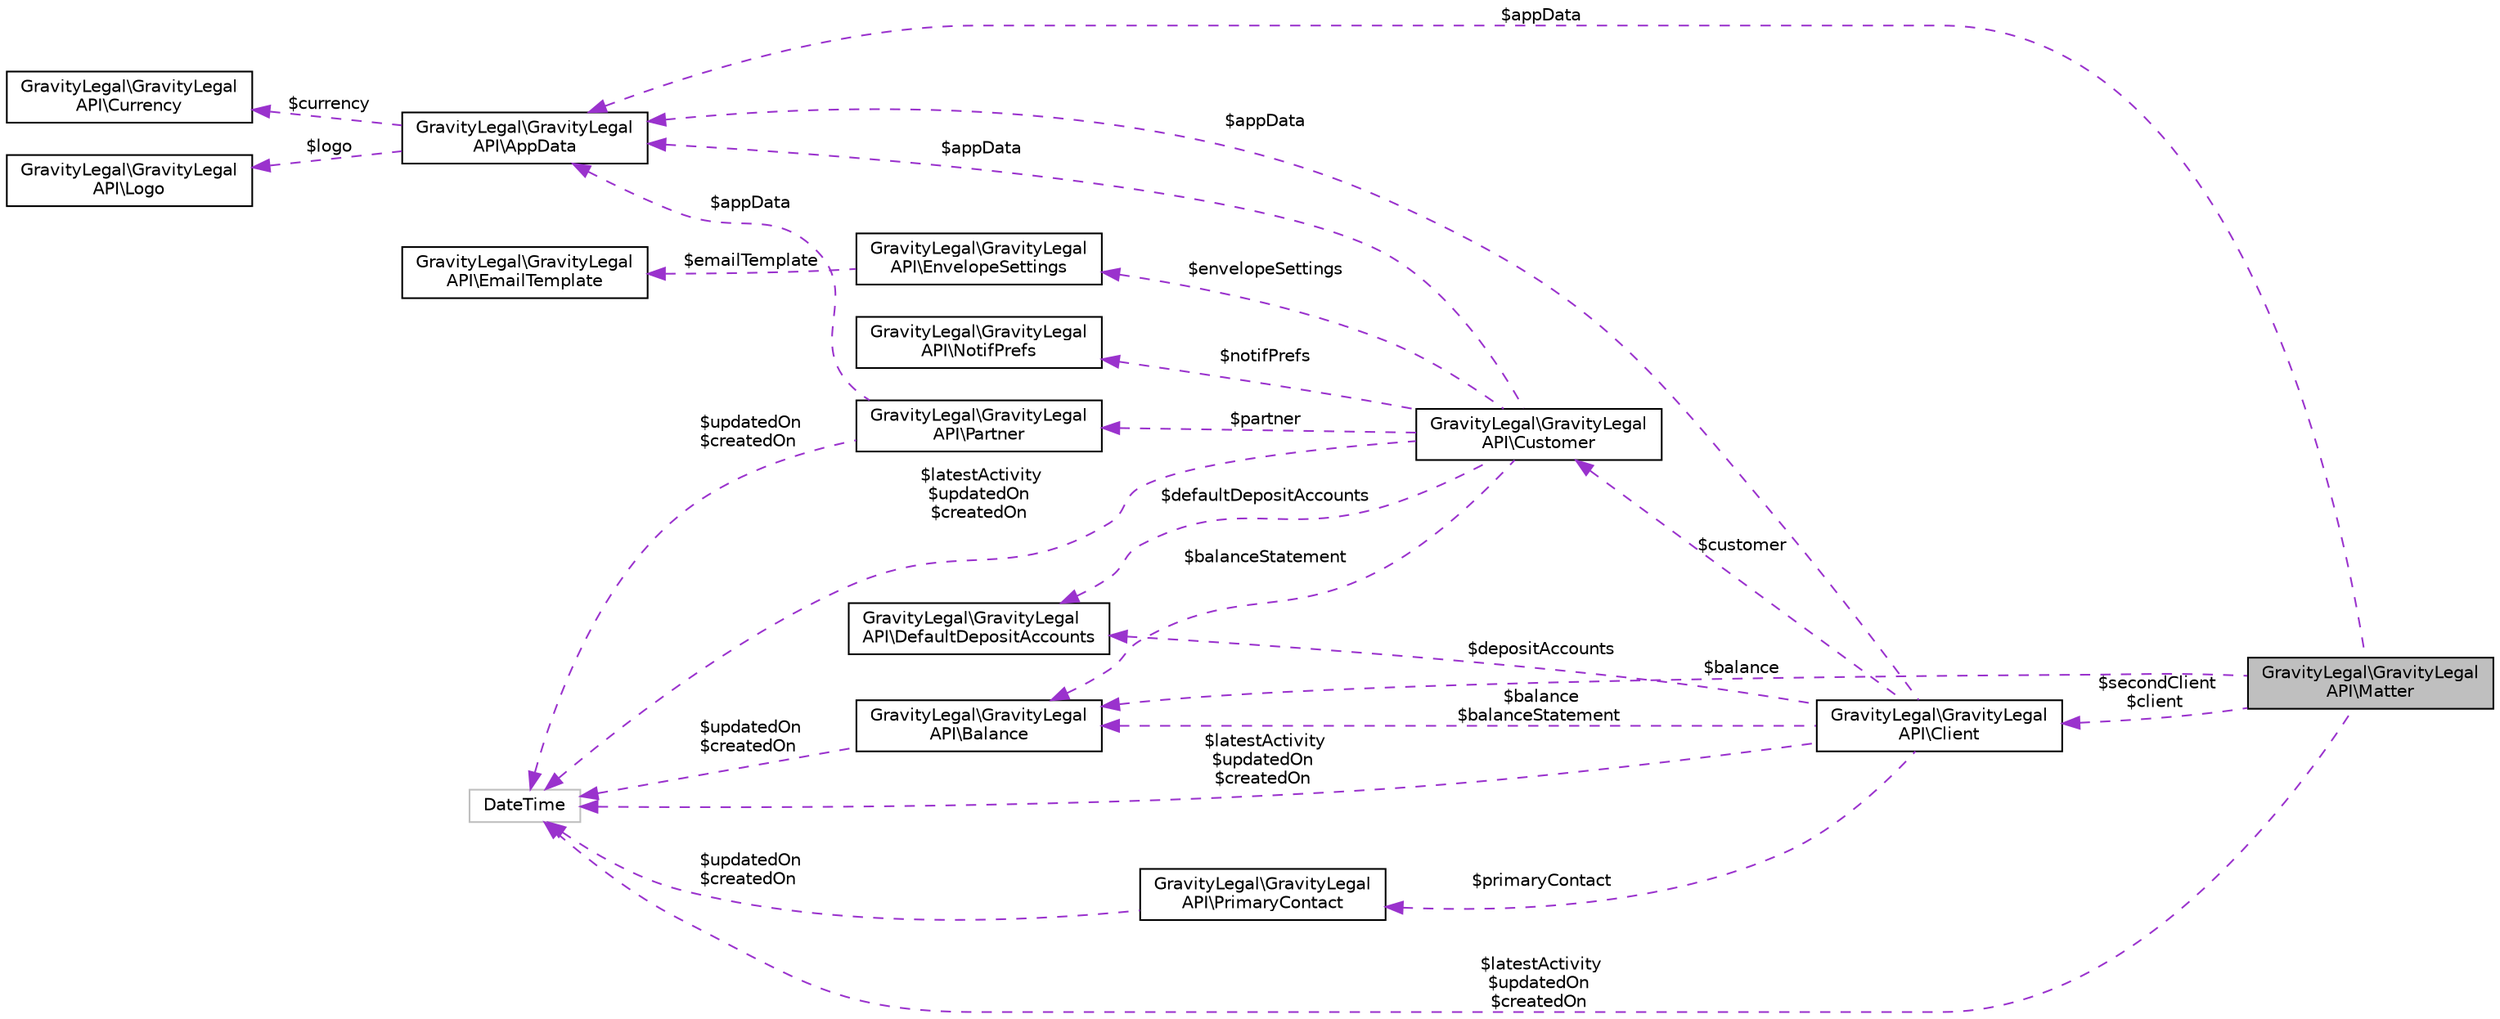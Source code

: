 digraph "GravityLegal\GravityLegalAPI\Matter"
{
 // LATEX_PDF_SIZE
  edge [fontname="Helvetica",fontsize="10",labelfontname="Helvetica",labelfontsize="10"];
  node [fontname="Helvetica",fontsize="10",shape=record];
  rankdir="LR";
  Node1 [label="GravityLegal\\GravityLegal\lAPI\\Matter",height=0.2,width=0.4,color="black", fillcolor="grey75", style="filled", fontcolor="black",tooltip=" "];
  Node2 -> Node1 [dir="back",color="darkorchid3",fontsize="10",style="dashed",label=" $latestActivity\n$updatedOn\n$createdOn" ,fontname="Helvetica"];
  Node2 [label="DateTime",height=0.2,width=0.4,color="grey75", fillcolor="white", style="filled",tooltip=" "];
  Node3 -> Node1 [dir="back",color="darkorchid3",fontsize="10",style="dashed",label=" $balance" ,fontname="Helvetica"];
  Node3 [label="GravityLegal\\GravityLegal\lAPI\\Balance",height=0.2,width=0.4,color="black", fillcolor="white", style="filled",URL="$classGravityLegal_1_1GravityLegalAPI_1_1Balance.html",tooltip=" "];
  Node2 -> Node3 [dir="back",color="darkorchid3",fontsize="10",style="dashed",label=" $updatedOn\n$createdOn" ,fontname="Helvetica"];
  Node4 -> Node1 [dir="back",color="darkorchid3",fontsize="10",style="dashed",label=" $appData" ,fontname="Helvetica"];
  Node4 [label="GravityLegal\\GravityLegal\lAPI\\AppData",height=0.2,width=0.4,color="black", fillcolor="white", style="filled",URL="$classGravityLegal_1_1GravityLegalAPI_1_1AppData.html",tooltip=" "];
  Node5 -> Node4 [dir="back",color="darkorchid3",fontsize="10",style="dashed",label=" $currency" ,fontname="Helvetica"];
  Node5 [label="GravityLegal\\GravityLegal\lAPI\\Currency",height=0.2,width=0.4,color="black", fillcolor="white", style="filled",URL="$classGravityLegal_1_1GravityLegalAPI_1_1Currency.html",tooltip=" "];
  Node6 -> Node4 [dir="back",color="darkorchid3",fontsize="10",style="dashed",label=" $logo" ,fontname="Helvetica"];
  Node6 [label="GravityLegal\\GravityLegal\lAPI\\Logo",height=0.2,width=0.4,color="black", fillcolor="white", style="filled",URL="$classGravityLegal_1_1GravityLegalAPI_1_1Logo.html",tooltip=" "];
  Node7 -> Node1 [dir="back",color="darkorchid3",fontsize="10",style="dashed",label=" $secondClient\n$client" ,fontname="Helvetica"];
  Node7 [label="GravityLegal\\GravityLegal\lAPI\\Client",height=0.2,width=0.4,color="black", fillcolor="white", style="filled",URL="$classGravityLegal_1_1GravityLegalAPI_1_1Client.html",tooltip=" "];
  Node8 -> Node7 [dir="back",color="darkorchid3",fontsize="10",style="dashed",label=" $primaryContact" ,fontname="Helvetica"];
  Node8 [label="GravityLegal\\GravityLegal\lAPI\\PrimaryContact",height=0.2,width=0.4,color="black", fillcolor="white", style="filled",URL="$classGravityLegal_1_1GravityLegalAPI_1_1PrimaryContact.html",tooltip=" "];
  Node2 -> Node8 [dir="back",color="darkorchid3",fontsize="10",style="dashed",label=" $updatedOn\n$createdOn" ,fontname="Helvetica"];
  Node9 -> Node7 [dir="back",color="darkorchid3",fontsize="10",style="dashed",label=" $depositAccounts" ,fontname="Helvetica"];
  Node9 [label="GravityLegal\\GravityLegal\lAPI\\DefaultDepositAccounts",height=0.2,width=0.4,color="black", fillcolor="white", style="filled",URL="$classGravityLegal_1_1GravityLegalAPI_1_1DefaultDepositAccounts.html",tooltip=" "];
  Node2 -> Node7 [dir="back",color="darkorchid3",fontsize="10",style="dashed",label=" $latestActivity\n$updatedOn\n$createdOn" ,fontname="Helvetica"];
  Node3 -> Node7 [dir="back",color="darkorchid3",fontsize="10",style="dashed",label=" $balance\n$balanceStatement" ,fontname="Helvetica"];
  Node4 -> Node7 [dir="back",color="darkorchid3",fontsize="10",style="dashed",label=" $appData" ,fontname="Helvetica"];
  Node10 -> Node7 [dir="back",color="darkorchid3",fontsize="10",style="dashed",label=" $customer" ,fontname="Helvetica"];
  Node10 [label="GravityLegal\\GravityLegal\lAPI\\Customer",height=0.2,width=0.4,color="black", fillcolor="white", style="filled",URL="$classGravityLegal_1_1GravityLegalAPI_1_1Customer.html",tooltip=" "];
  Node9 -> Node10 [dir="back",color="darkorchid3",fontsize="10",style="dashed",label=" $defaultDepositAccounts" ,fontname="Helvetica"];
  Node11 -> Node10 [dir="back",color="darkorchid3",fontsize="10",style="dashed",label=" $notifPrefs" ,fontname="Helvetica"];
  Node11 [label="GravityLegal\\GravityLegal\lAPI\\NotifPrefs",height=0.2,width=0.4,color="black", fillcolor="white", style="filled",URL="$classGravityLegal_1_1GravityLegalAPI_1_1NotifPrefs.html",tooltip=" "];
  Node2 -> Node10 [dir="back",color="darkorchid3",fontsize="10",style="dashed",label=" $latestActivity\n$updatedOn\n$createdOn" ,fontname="Helvetica"];
  Node12 -> Node10 [dir="back",color="darkorchid3",fontsize="10",style="dashed",label=" $envelopeSettings" ,fontname="Helvetica"];
  Node12 [label="GravityLegal\\GravityLegal\lAPI\\EnvelopeSettings",height=0.2,width=0.4,color="black", fillcolor="white", style="filled",URL="$classGravityLegal_1_1GravityLegalAPI_1_1EnvelopeSettings.html",tooltip=" "];
  Node13 -> Node12 [dir="back",color="darkorchid3",fontsize="10",style="dashed",label=" $emailTemplate" ,fontname="Helvetica"];
  Node13 [label="GravityLegal\\GravityLegal\lAPI\\EmailTemplate",height=0.2,width=0.4,color="black", fillcolor="white", style="filled",URL="$classGravityLegal_1_1GravityLegalAPI_1_1EmailTemplate.html",tooltip=" "];
  Node3 -> Node10 [dir="back",color="darkorchid3",fontsize="10",style="dashed",label=" $balanceStatement" ,fontname="Helvetica"];
  Node4 -> Node10 [dir="back",color="darkorchid3",fontsize="10",style="dashed",label=" $appData" ,fontname="Helvetica"];
  Node14 -> Node10 [dir="back",color="darkorchid3",fontsize="10",style="dashed",label=" $partner" ,fontname="Helvetica"];
  Node14 [label="GravityLegal\\GravityLegal\lAPI\\Partner",height=0.2,width=0.4,color="black", fillcolor="white", style="filled",URL="$classGravityLegal_1_1GravityLegalAPI_1_1Partner.html",tooltip=" "];
  Node2 -> Node14 [dir="back",color="darkorchid3",fontsize="10",style="dashed",label=" $updatedOn\n$createdOn" ,fontname="Helvetica"];
  Node4 -> Node14 [dir="back",color="darkorchid3",fontsize="10",style="dashed",label=" $appData" ,fontname="Helvetica"];
}
